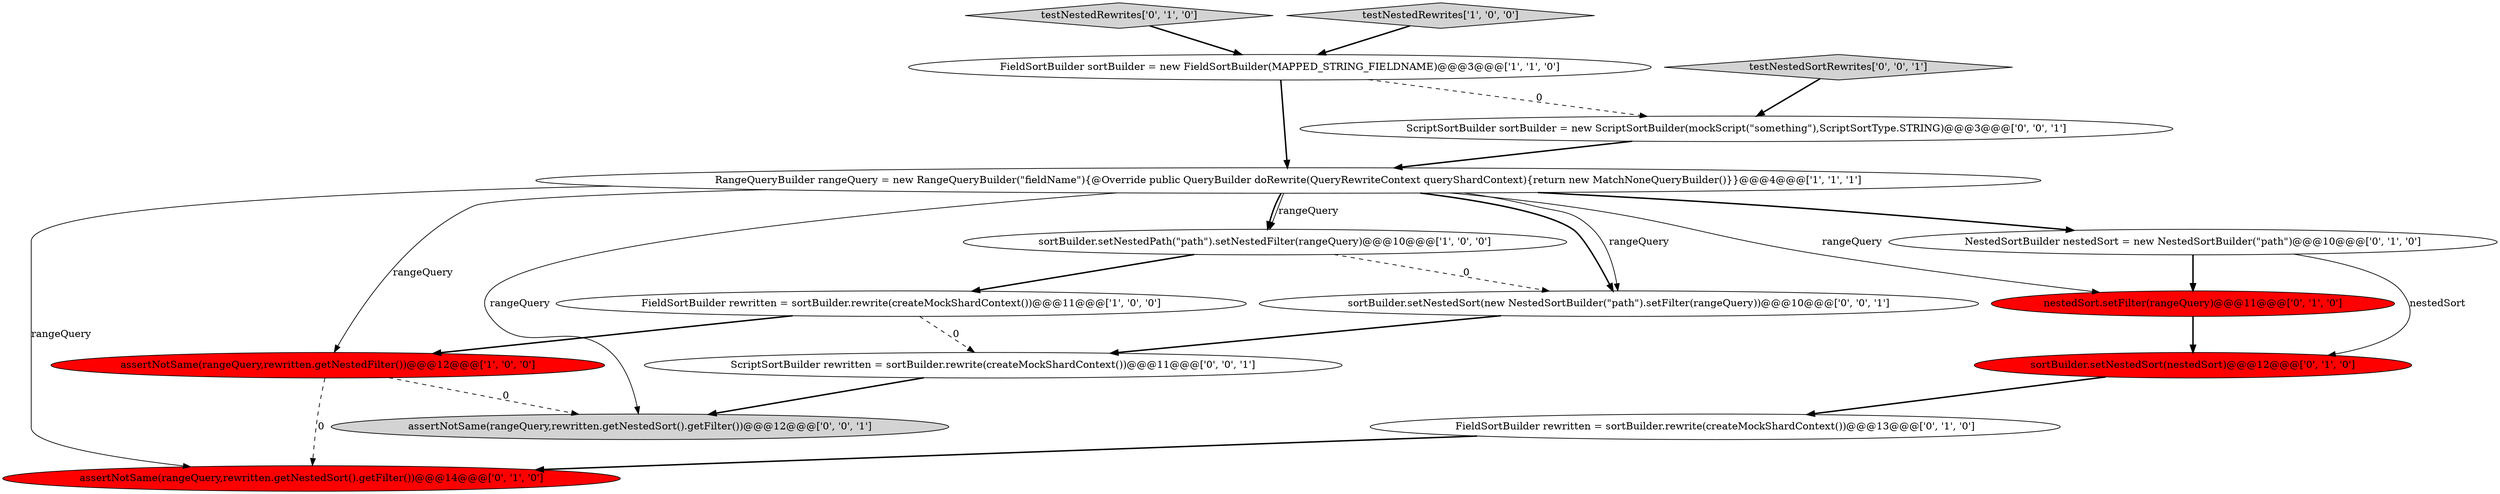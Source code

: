 digraph {
15 [style = filled, label = "ScriptSortBuilder sortBuilder = new ScriptSortBuilder(mockScript(\"something\"),ScriptSortType.STRING)@@@3@@@['0', '0', '1']", fillcolor = white, shape = ellipse image = "AAA0AAABBB3BBB"];
0 [style = filled, label = "assertNotSame(rangeQuery,rewritten.getNestedFilter())@@@12@@@['1', '0', '0']", fillcolor = red, shape = ellipse image = "AAA1AAABBB1BBB"];
8 [style = filled, label = "assertNotSame(rangeQuery,rewritten.getNestedSort().getFilter())@@@14@@@['0', '1', '0']", fillcolor = red, shape = ellipse image = "AAA1AAABBB2BBB"];
4 [style = filled, label = "FieldSortBuilder rewritten = sortBuilder.rewrite(createMockShardContext())@@@11@@@['1', '0', '0']", fillcolor = white, shape = ellipse image = "AAA0AAABBB1BBB"];
9 [style = filled, label = "FieldSortBuilder rewritten = sortBuilder.rewrite(createMockShardContext())@@@13@@@['0', '1', '0']", fillcolor = white, shape = ellipse image = "AAA0AAABBB2BBB"];
16 [style = filled, label = "assertNotSame(rangeQuery,rewritten.getNestedSort().getFilter())@@@12@@@['0', '0', '1']", fillcolor = lightgray, shape = ellipse image = "AAA0AAABBB3BBB"];
5 [style = filled, label = "sortBuilder.setNestedPath(\"path\").setNestedFilter(rangeQuery)@@@10@@@['1', '0', '0']", fillcolor = white, shape = ellipse image = "AAA0AAABBB1BBB"];
2 [style = filled, label = "RangeQueryBuilder rangeQuery = new RangeQueryBuilder(\"fieldName\"){@Override public QueryBuilder doRewrite(QueryRewriteContext queryShardContext){return new MatchNoneQueryBuilder()}}@@@4@@@['1', '1', '1']", fillcolor = white, shape = ellipse image = "AAA0AAABBB1BBB"];
10 [style = filled, label = "nestedSort.setFilter(rangeQuery)@@@11@@@['0', '1', '0']", fillcolor = red, shape = ellipse image = "AAA1AAABBB2BBB"];
14 [style = filled, label = "ScriptSortBuilder rewritten = sortBuilder.rewrite(createMockShardContext())@@@11@@@['0', '0', '1']", fillcolor = white, shape = ellipse image = "AAA0AAABBB3BBB"];
7 [style = filled, label = "testNestedRewrites['0', '1', '0']", fillcolor = lightgray, shape = diamond image = "AAA0AAABBB2BBB"];
11 [style = filled, label = "sortBuilder.setNestedSort(nestedSort)@@@12@@@['0', '1', '0']", fillcolor = red, shape = ellipse image = "AAA1AAABBB2BBB"];
12 [style = filled, label = "sortBuilder.setNestedSort(new NestedSortBuilder(\"path\").setFilter(rangeQuery))@@@10@@@['0', '0', '1']", fillcolor = white, shape = ellipse image = "AAA0AAABBB3BBB"];
13 [style = filled, label = "testNestedSortRewrites['0', '0', '1']", fillcolor = lightgray, shape = diamond image = "AAA0AAABBB3BBB"];
6 [style = filled, label = "NestedSortBuilder nestedSort = new NestedSortBuilder(\"path\")@@@10@@@['0', '1', '0']", fillcolor = white, shape = ellipse image = "AAA0AAABBB2BBB"];
3 [style = filled, label = "testNestedRewrites['1', '0', '0']", fillcolor = lightgray, shape = diamond image = "AAA0AAABBB1BBB"];
1 [style = filled, label = "FieldSortBuilder sortBuilder = new FieldSortBuilder(MAPPED_STRING_FIELDNAME)@@@3@@@['1', '1', '0']", fillcolor = white, shape = ellipse image = "AAA0AAABBB1BBB"];
14->16 [style = bold, label=""];
15->2 [style = bold, label=""];
5->12 [style = dashed, label="0"];
7->1 [style = bold, label=""];
3->1 [style = bold, label=""];
2->6 [style = bold, label=""];
1->15 [style = dashed, label="0"];
2->8 [style = solid, label="rangeQuery"];
0->16 [style = dashed, label="0"];
2->5 [style = solid, label="rangeQuery"];
11->9 [style = bold, label=""];
9->8 [style = bold, label=""];
2->12 [style = bold, label=""];
4->0 [style = bold, label=""];
2->16 [style = solid, label="rangeQuery"];
2->12 [style = solid, label="rangeQuery"];
6->10 [style = bold, label=""];
6->11 [style = solid, label="nestedSort"];
5->4 [style = bold, label=""];
2->0 [style = solid, label="rangeQuery"];
12->14 [style = bold, label=""];
0->8 [style = dashed, label="0"];
4->14 [style = dashed, label="0"];
1->2 [style = bold, label=""];
2->10 [style = solid, label="rangeQuery"];
13->15 [style = bold, label=""];
2->5 [style = bold, label=""];
10->11 [style = bold, label=""];
}
